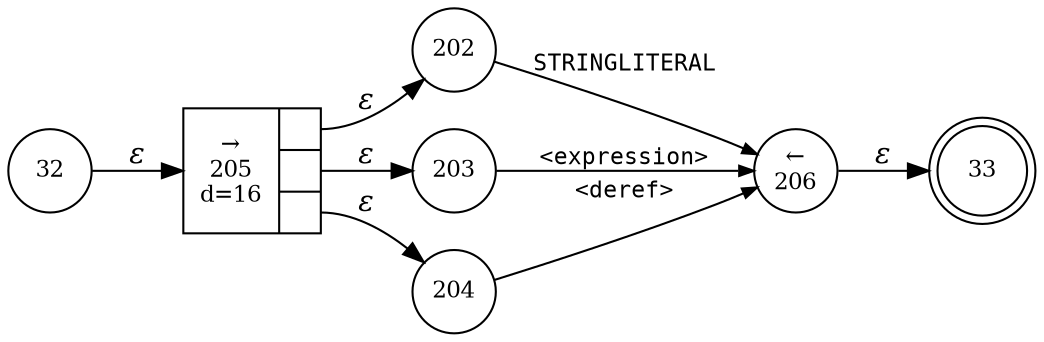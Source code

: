 digraph ATN {
rankdir=LR;
s33[fontsize=11, label="33", shape=doublecircle, fixedsize=true, width=.6];
s32[fontsize=11,label="32", shape=circle, fixedsize=true, width=.55, peripheries=1];
s202[fontsize=11,label="202", shape=circle, fixedsize=true, width=.55, peripheries=1];
s203[fontsize=11,label="203", shape=circle, fixedsize=true, width=.55, peripheries=1];
s204[fontsize=11,label="204", shape=circle, fixedsize=true, width=.55, peripheries=1];
s205[fontsize=11,label="{&rarr;\n205\nd=16|{<p0>|<p1>|<p2>}}", shape=record, fixedsize=false, peripheries=1];
s206[fontsize=11,label="&larr;\n206", shape=circle, fixedsize=true, width=.55, peripheries=1];
s32 -> s205 [fontname="Times-Italic", label="&epsilon;"];
s205:p0 -> s202 [fontname="Times-Italic", label="&epsilon;"];
s205:p1 -> s203 [fontname="Times-Italic", label="&epsilon;"];
s205:p2 -> s204 [fontname="Times-Italic", label="&epsilon;"];
s202 -> s206 [fontsize=11, fontname="Courier", arrowsize=.7, label = "STRINGLITERAL", arrowhead = normal];
s203 -> s206 [fontsize=11, fontname="Courier", arrowsize=.7, label = "<expression>", arrowhead = normal];
s204 -> s206 [fontsize=11, fontname="Courier", arrowsize=.7, label = "<deref>", arrowhead = normal];
s206 -> s33 [fontname="Times-Italic", label="&epsilon;"];
}